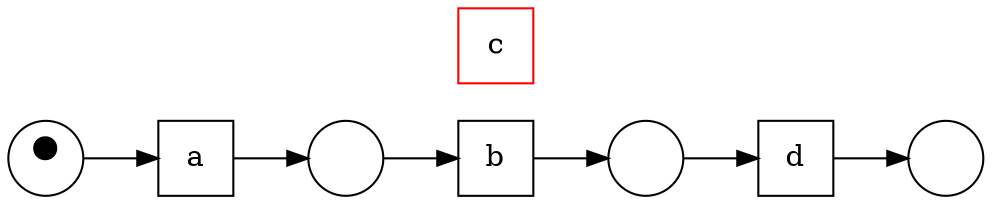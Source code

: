 digraph G {
    rankdir=LR;
    subgraph place {
        node [shape=circle,fixedsize=true,label=" "];
        i [label="&bull;", fontsize=40];
        p1;  p2; o;
    }
    subgraph transitions {
        node [shape=rect,height=.5,width=.5];
        a; b; c [color=red]; d;
    }
    
    i -> a -> p1 -> b -> p2 -> d -> o; 

   # to align c and b
   { rank=same; c; b; };

}